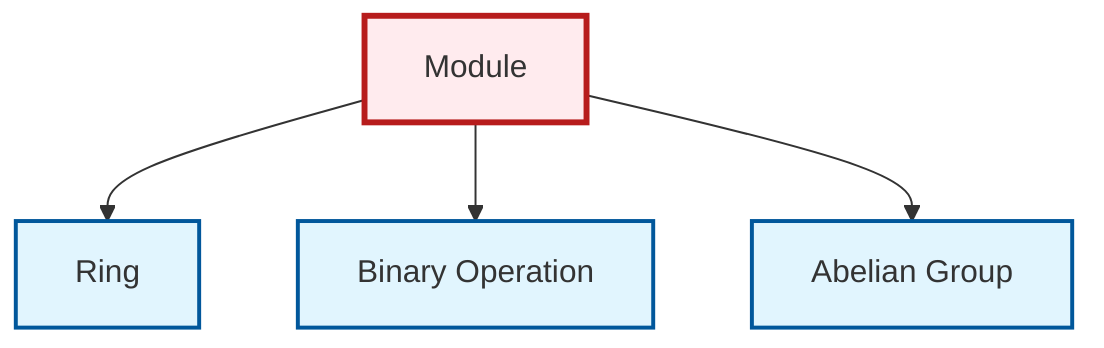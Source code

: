 graph TD
    classDef definition fill:#e1f5fe,stroke:#01579b,stroke-width:2px
    classDef theorem fill:#f3e5f5,stroke:#4a148c,stroke-width:2px
    classDef axiom fill:#fff3e0,stroke:#e65100,stroke-width:2px
    classDef example fill:#e8f5e9,stroke:#1b5e20,stroke-width:2px
    classDef current fill:#ffebee,stroke:#b71c1c,stroke-width:3px
    def-module["Module"]:::definition
    def-ring["Ring"]:::definition
    def-binary-operation["Binary Operation"]:::definition
    def-abelian-group["Abelian Group"]:::definition
    def-module --> def-ring
    def-module --> def-binary-operation
    def-module --> def-abelian-group
    class def-module current